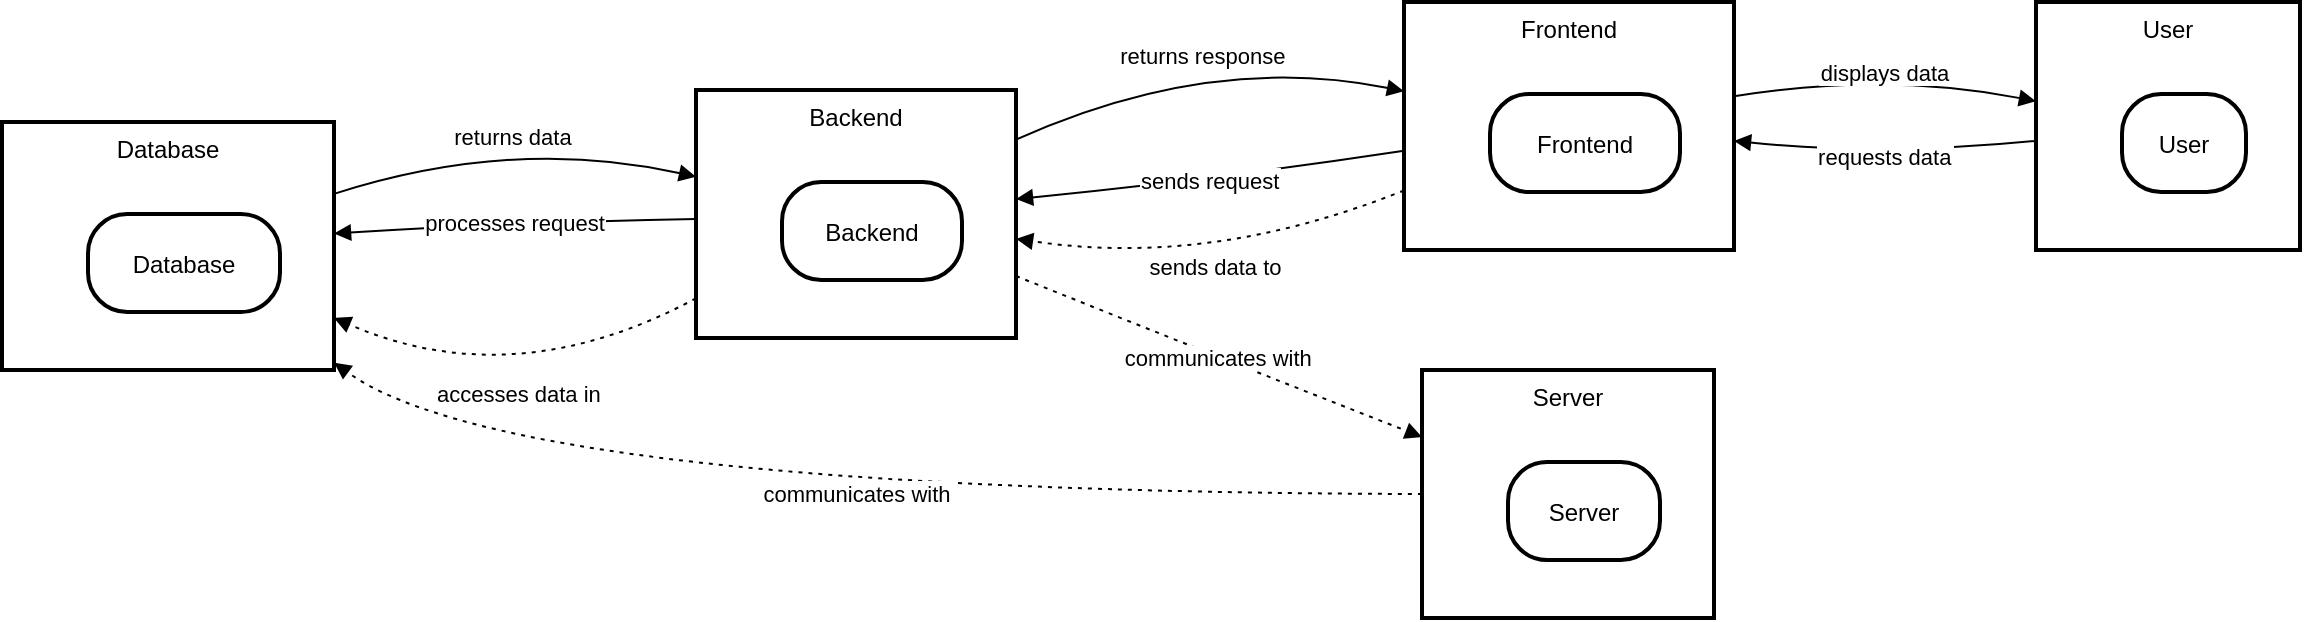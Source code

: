<mxfile version="25.0.3">
  <diagram name="Page-1" id="Ny9y6NlhDPDAZpSLU-Mv">
    <mxGraphModel>
      <root>
        <mxCell id="0" />
        <mxCell id="1" parent="0" />
        <mxCell id="2" value="Database" style="whiteSpace=wrap;strokeWidth=2;verticalAlign=top;" vertex="1" parent="1">
          <mxGeometry x="8" y="68" width="166" height="124" as="geometry" />
        </mxCell>
        <mxCell id="3" value="Database" style="rounded=1;arcSize=40;strokeWidth=2" vertex="1" parent="2">
          <mxGeometry x="43" y="46" width="96" height="49" as="geometry" />
        </mxCell>
        <mxCell id="4" value="Frontend" style="whiteSpace=wrap;strokeWidth=2;verticalAlign=top;" vertex="1" parent="1">
          <mxGeometry x="709" y="8" width="165" height="124" as="geometry" />
        </mxCell>
        <mxCell id="5" value="Frontend" style="rounded=1;arcSize=40;strokeWidth=2" vertex="1" parent="4">
          <mxGeometry x="43" y="46" width="95" height="49" as="geometry" />
        </mxCell>
        <mxCell id="6" value="Backend" style="whiteSpace=wrap;strokeWidth=2;verticalAlign=top;" vertex="1" parent="1">
          <mxGeometry x="355" y="52" width="160" height="124" as="geometry" />
        </mxCell>
        <mxCell id="7" value="Backend" style="rounded=1;arcSize=40;strokeWidth=2" vertex="1" parent="6">
          <mxGeometry x="43" y="46" width="90" height="49" as="geometry" />
        </mxCell>
        <mxCell id="8" value="Server" style="whiteSpace=wrap;strokeWidth=2;verticalAlign=top;" vertex="1" parent="1">
          <mxGeometry x="718" y="192" width="146" height="124" as="geometry" />
        </mxCell>
        <mxCell id="9" value="Server" style="rounded=1;arcSize=40;strokeWidth=2" vertex="1" parent="8">
          <mxGeometry x="43" y="46" width="76" height="49" as="geometry" />
        </mxCell>
        <mxCell id="10" value="User" style="whiteSpace=wrap;strokeWidth=2;verticalAlign=top;" vertex="1" parent="1">
          <mxGeometry x="1025" y="8" width="132" height="124" as="geometry" />
        </mxCell>
        <mxCell id="11" value="User" style="rounded=1;arcSize=40;strokeWidth=2" vertex="1" parent="10">
          <mxGeometry x="43" y="46" width="62" height="49" as="geometry" />
        </mxCell>
        <mxCell id="12" value="requests data" style="curved=1;startArrow=none;endArrow=block;exitX=0;exitY=0.56;entryX=1;entryY=0.56;" edge="1" parent="1" source="10" target="4">
          <mxGeometry relative="1" as="geometry">
            <Array as="points">
              <mxPoint x="949" y="85" />
            </Array>
          </mxGeometry>
        </mxCell>
        <mxCell id="13" value="sends request" style="curved=1;startArrow=none;endArrow=block;exitX=0;exitY=0.6;entryX=1;entryY=0.44;" edge="1" parent="1" source="4" target="6">
          <mxGeometry relative="1" as="geometry">
            <Array as="points">
              <mxPoint x="612" y="97" />
            </Array>
          </mxGeometry>
        </mxCell>
        <mxCell id="14" value="processes request" style="curved=1;startArrow=none;endArrow=block;exitX=0;exitY=0.52;entryX=1;entryY=0.45;" edge="1" parent="1" source="6" target="2">
          <mxGeometry relative="1" as="geometry">
            <Array as="points">
              <mxPoint x="264" y="118" />
            </Array>
          </mxGeometry>
        </mxCell>
        <mxCell id="15" value="returns data" style="curved=1;startArrow=none;endArrow=block;exitX=1;exitY=0.29;entryX=0;entryY=0.35;" edge="1" parent="1" source="2" target="6">
          <mxGeometry relative="1" as="geometry">
            <Array as="points">
              <mxPoint x="264" y="75" />
            </Array>
          </mxGeometry>
        </mxCell>
        <mxCell id="16" value="returns response" style="curved=1;startArrow=none;endArrow=block;exitX=1;exitY=0.2;entryX=0;entryY=0.36;" edge="1" parent="1" source="6" target="4">
          <mxGeometry relative="1" as="geometry">
            <Array as="points">
              <mxPoint x="612" y="33" />
            </Array>
          </mxGeometry>
        </mxCell>
        <mxCell id="17" value="displays data" style="curved=1;startArrow=none;endArrow=block;exitX=1;exitY=0.38;entryX=0;entryY=0.4;" edge="1" parent="1" source="4" target="10">
          <mxGeometry relative="1" as="geometry">
            <Array as="points">
              <mxPoint x="949" y="43" />
            </Array>
          </mxGeometry>
        </mxCell>
        <mxCell id="18" value="sends data to" style="curved=1;dashed=1;dashPattern=2 3;startArrow=none;endArrow=block;exitX=0;exitY=0.76;entryX=1;entryY=0.6;" edge="1" parent="1" source="4" target="6">
          <mxGeometry relative="1" as="geometry">
            <Array as="points">
              <mxPoint x="612" y="141" />
            </Array>
          </mxGeometry>
        </mxCell>
        <mxCell id="19" value="accesses data in" style="curved=1;dashed=1;dashPattern=2 3;startArrow=none;endArrow=block;exitX=0;exitY=0.84;entryX=1;entryY=0.79;" edge="1" parent="1" source="6" target="2">
          <mxGeometry relative="1" as="geometry">
            <Array as="points">
              <mxPoint x="264" y="205" />
            </Array>
          </mxGeometry>
        </mxCell>
        <mxCell id="20" value="communicates with" style="curved=1;dashed=1;dashPattern=2 3;startArrow=none;endArrow=block;exitX=1;exitY=0.75;entryX=0;entryY=0.27;" edge="1" parent="1" source="6" target="8">
          <mxGeometry relative="1" as="geometry">
            <Array as="points">
              <mxPoint x="612" y="184" />
            </Array>
          </mxGeometry>
        </mxCell>
        <mxCell id="21" value="communicates with" style="curved=1;dashed=1;dashPattern=2 3;startArrow=none;endArrow=block;exitX=0;exitY=0.5;entryX=1;entryY=0.97;" edge="1" parent="1" source="8" target="2">
          <mxGeometry relative="1" as="geometry">
            <Array as="points">
              <mxPoint x="264" y="253" />
            </Array>
          </mxGeometry>
        </mxCell>
      </root>
    </mxGraphModel>
  </diagram>
</mxfile>
